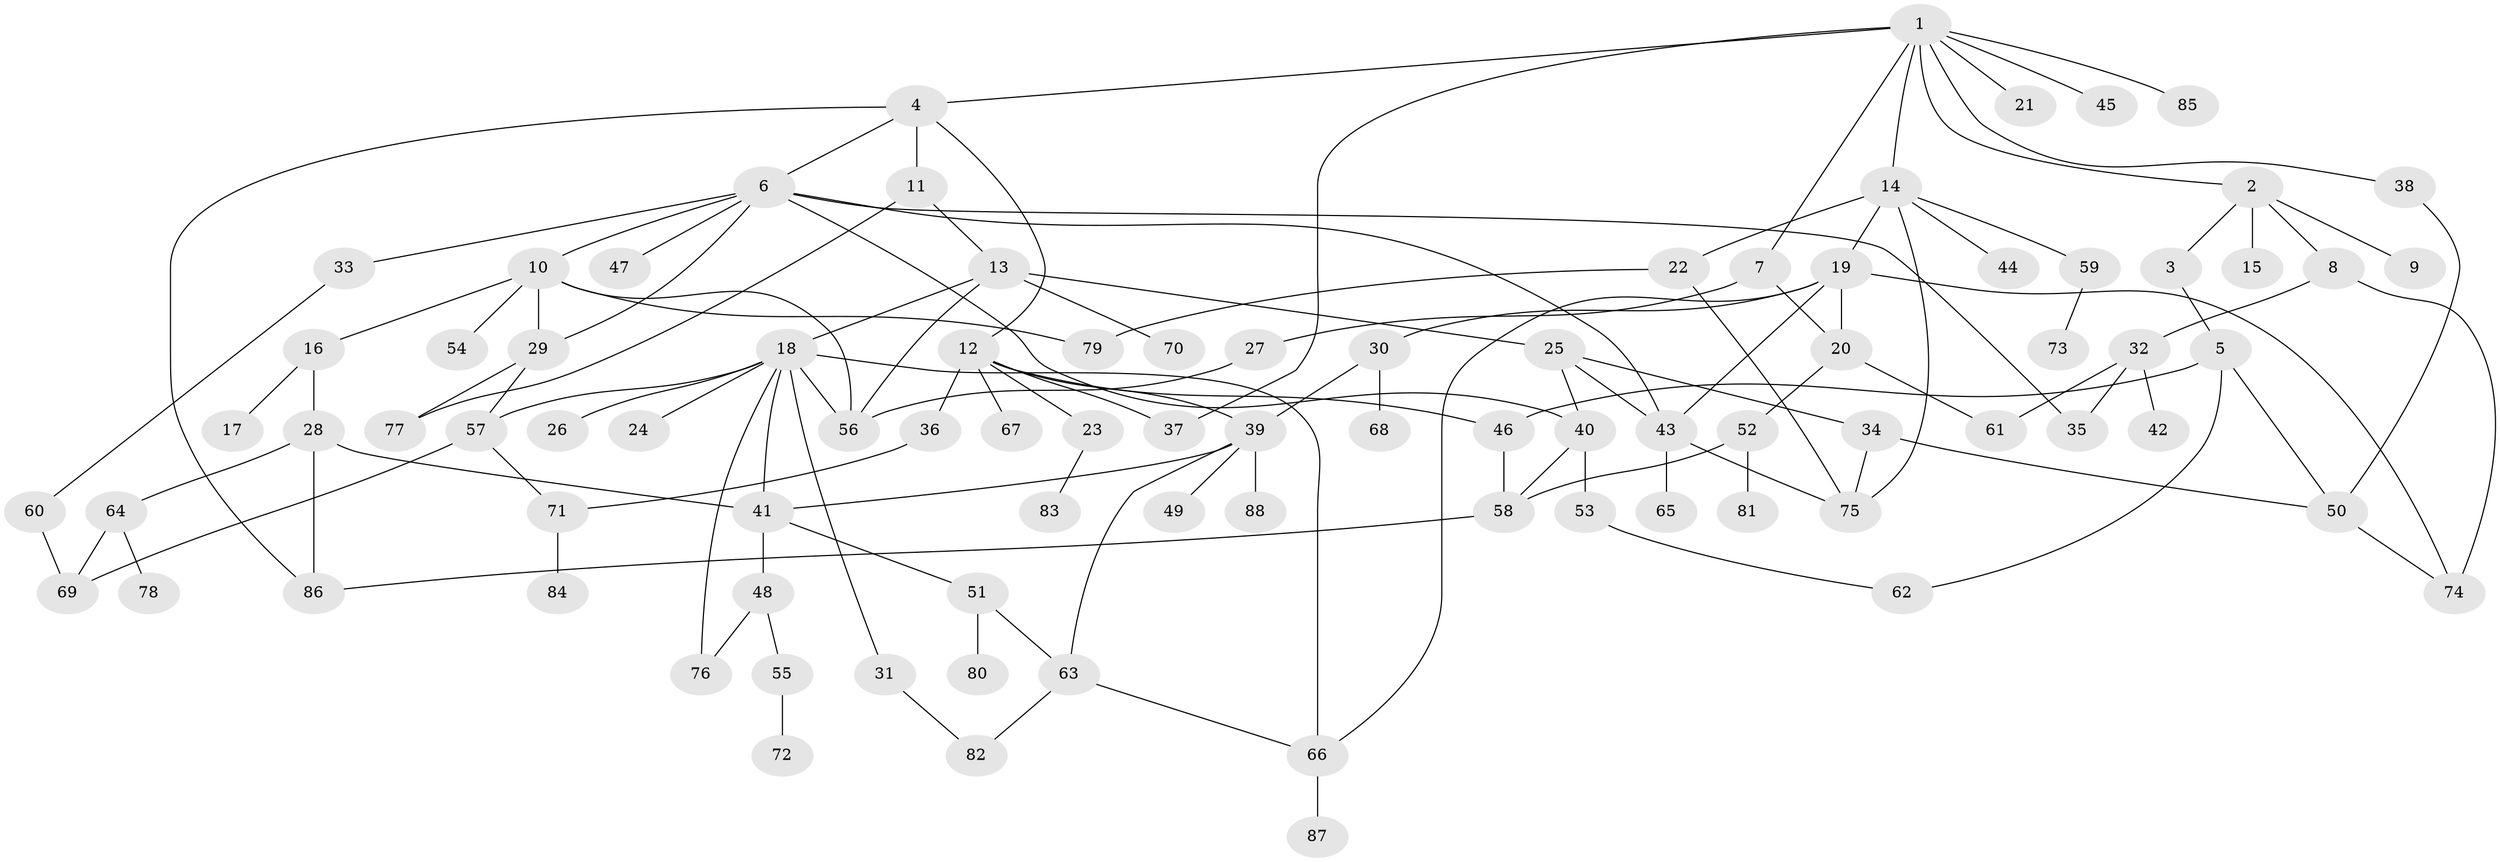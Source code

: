 // Generated by graph-tools (version 1.1) at 2025/49/03/09/25 03:49:20]
// undirected, 88 vertices, 125 edges
graph export_dot {
graph [start="1"]
  node [color=gray90,style=filled];
  1;
  2;
  3;
  4;
  5;
  6;
  7;
  8;
  9;
  10;
  11;
  12;
  13;
  14;
  15;
  16;
  17;
  18;
  19;
  20;
  21;
  22;
  23;
  24;
  25;
  26;
  27;
  28;
  29;
  30;
  31;
  32;
  33;
  34;
  35;
  36;
  37;
  38;
  39;
  40;
  41;
  42;
  43;
  44;
  45;
  46;
  47;
  48;
  49;
  50;
  51;
  52;
  53;
  54;
  55;
  56;
  57;
  58;
  59;
  60;
  61;
  62;
  63;
  64;
  65;
  66;
  67;
  68;
  69;
  70;
  71;
  72;
  73;
  74;
  75;
  76;
  77;
  78;
  79;
  80;
  81;
  82;
  83;
  84;
  85;
  86;
  87;
  88;
  1 -- 2;
  1 -- 4;
  1 -- 7;
  1 -- 14;
  1 -- 21;
  1 -- 37;
  1 -- 38;
  1 -- 45;
  1 -- 85;
  2 -- 3;
  2 -- 8;
  2 -- 9;
  2 -- 15;
  3 -- 5;
  4 -- 6;
  4 -- 11;
  4 -- 12;
  4 -- 86;
  5 -- 50;
  5 -- 46;
  5 -- 62;
  6 -- 10;
  6 -- 29;
  6 -- 33;
  6 -- 35;
  6 -- 43;
  6 -- 47;
  6 -- 40;
  7 -- 27;
  7 -- 20;
  8 -- 32;
  8 -- 74;
  10 -- 16;
  10 -- 54;
  10 -- 56;
  10 -- 29;
  10 -- 79;
  11 -- 13;
  11 -- 77;
  12 -- 23;
  12 -- 36;
  12 -- 46;
  12 -- 67;
  12 -- 39;
  12 -- 37;
  13 -- 18;
  13 -- 25;
  13 -- 70;
  13 -- 56;
  14 -- 19;
  14 -- 22;
  14 -- 44;
  14 -- 59;
  14 -- 75;
  16 -- 17;
  16 -- 28;
  18 -- 24;
  18 -- 26;
  18 -- 31;
  18 -- 41;
  18 -- 56;
  18 -- 57;
  18 -- 66;
  18 -- 76;
  19 -- 20;
  19 -- 30;
  19 -- 43;
  19 -- 74;
  19 -- 66;
  20 -- 52;
  20 -- 61;
  22 -- 75;
  22 -- 79;
  23 -- 83;
  25 -- 34;
  25 -- 40;
  25 -- 43;
  27 -- 56;
  28 -- 64;
  28 -- 41;
  28 -- 86;
  29 -- 57;
  29 -- 77;
  30 -- 39;
  30 -- 68;
  31 -- 82;
  32 -- 42;
  32 -- 61;
  32 -- 35;
  33 -- 60;
  34 -- 50;
  34 -- 75;
  36 -- 71;
  38 -- 50;
  39 -- 49;
  39 -- 63;
  39 -- 88;
  39 -- 41;
  40 -- 53;
  40 -- 58;
  41 -- 48;
  41 -- 51;
  43 -- 65;
  43 -- 75;
  46 -- 58;
  48 -- 55;
  48 -- 76;
  50 -- 74;
  51 -- 80;
  51 -- 63;
  52 -- 81;
  52 -- 58;
  53 -- 62;
  55 -- 72;
  57 -- 71;
  57 -- 69;
  58 -- 86;
  59 -- 73;
  60 -- 69;
  63 -- 66;
  63 -- 82;
  64 -- 78;
  64 -- 69;
  66 -- 87;
  71 -- 84;
}
